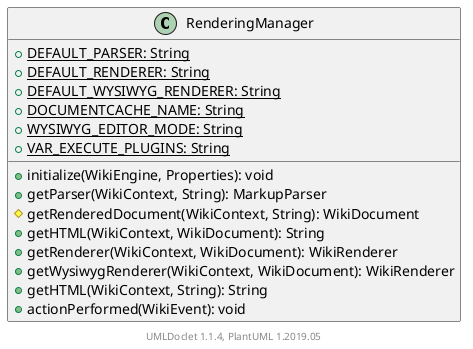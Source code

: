 @startuml

    class RenderingManager [[RenderingManager.html]] {
        {static} +DEFAULT_PARSER: String
        {static} +DEFAULT_RENDERER: String
        {static} +DEFAULT_WYSIWYG_RENDERER: String
        {static} +DOCUMENTCACHE_NAME: String
        {static} +WYSIWYG_EDITOR_MODE: String
        {static} +VAR_EXECUTE_PLUGINS: String
        +initialize(WikiEngine, Properties): void
        +getParser(WikiContext, String): MarkupParser
        #getRenderedDocument(WikiContext, String): WikiDocument
        +getHTML(WikiContext, WikiDocument): String
        +getRenderer(WikiContext, WikiDocument): WikiRenderer
        +getWysiwygRenderer(WikiContext, WikiDocument): WikiRenderer
        +getHTML(WikiContext, String): String
        +actionPerformed(WikiEvent): void
    }


    center footer UMLDoclet 1.1.4, PlantUML 1.2019.05
@enduml
